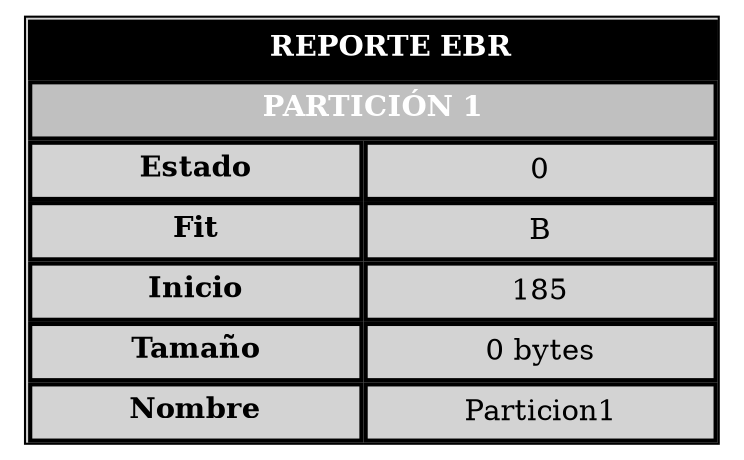 digraph G {
        node [shape=plaintext]
        tabla [label=<
            <table border="1" cellborder="2" cellspacing="0" cellpadding="5" bgcolor="lightgray">
                <tr>
                    <td colspan="2" bgcolor="black" fontcolor="white">
                        <b><font color="white">REPORTE EBR</font></b>
                    </td>
                </tr>

				<tr><td colspan="2" bgcolor="gray" fontcolor="white"><b><font color="white">PARTICIÓN 1</font></b></td></tr>
				<tr><td><b>Estado</b></td><td>0</td></tr>
				<tr><td><b>Fit</b></td><td>B</td></tr>
				<tr><td><b>Inicio</b></td><td>185</td></tr>
				<tr><td><b>Tamaño</b></td><td>0 bytes</td></tr>
				<tr><td><b>Nombre</b></td><td>Particion1</td></tr>
			</table>>] }